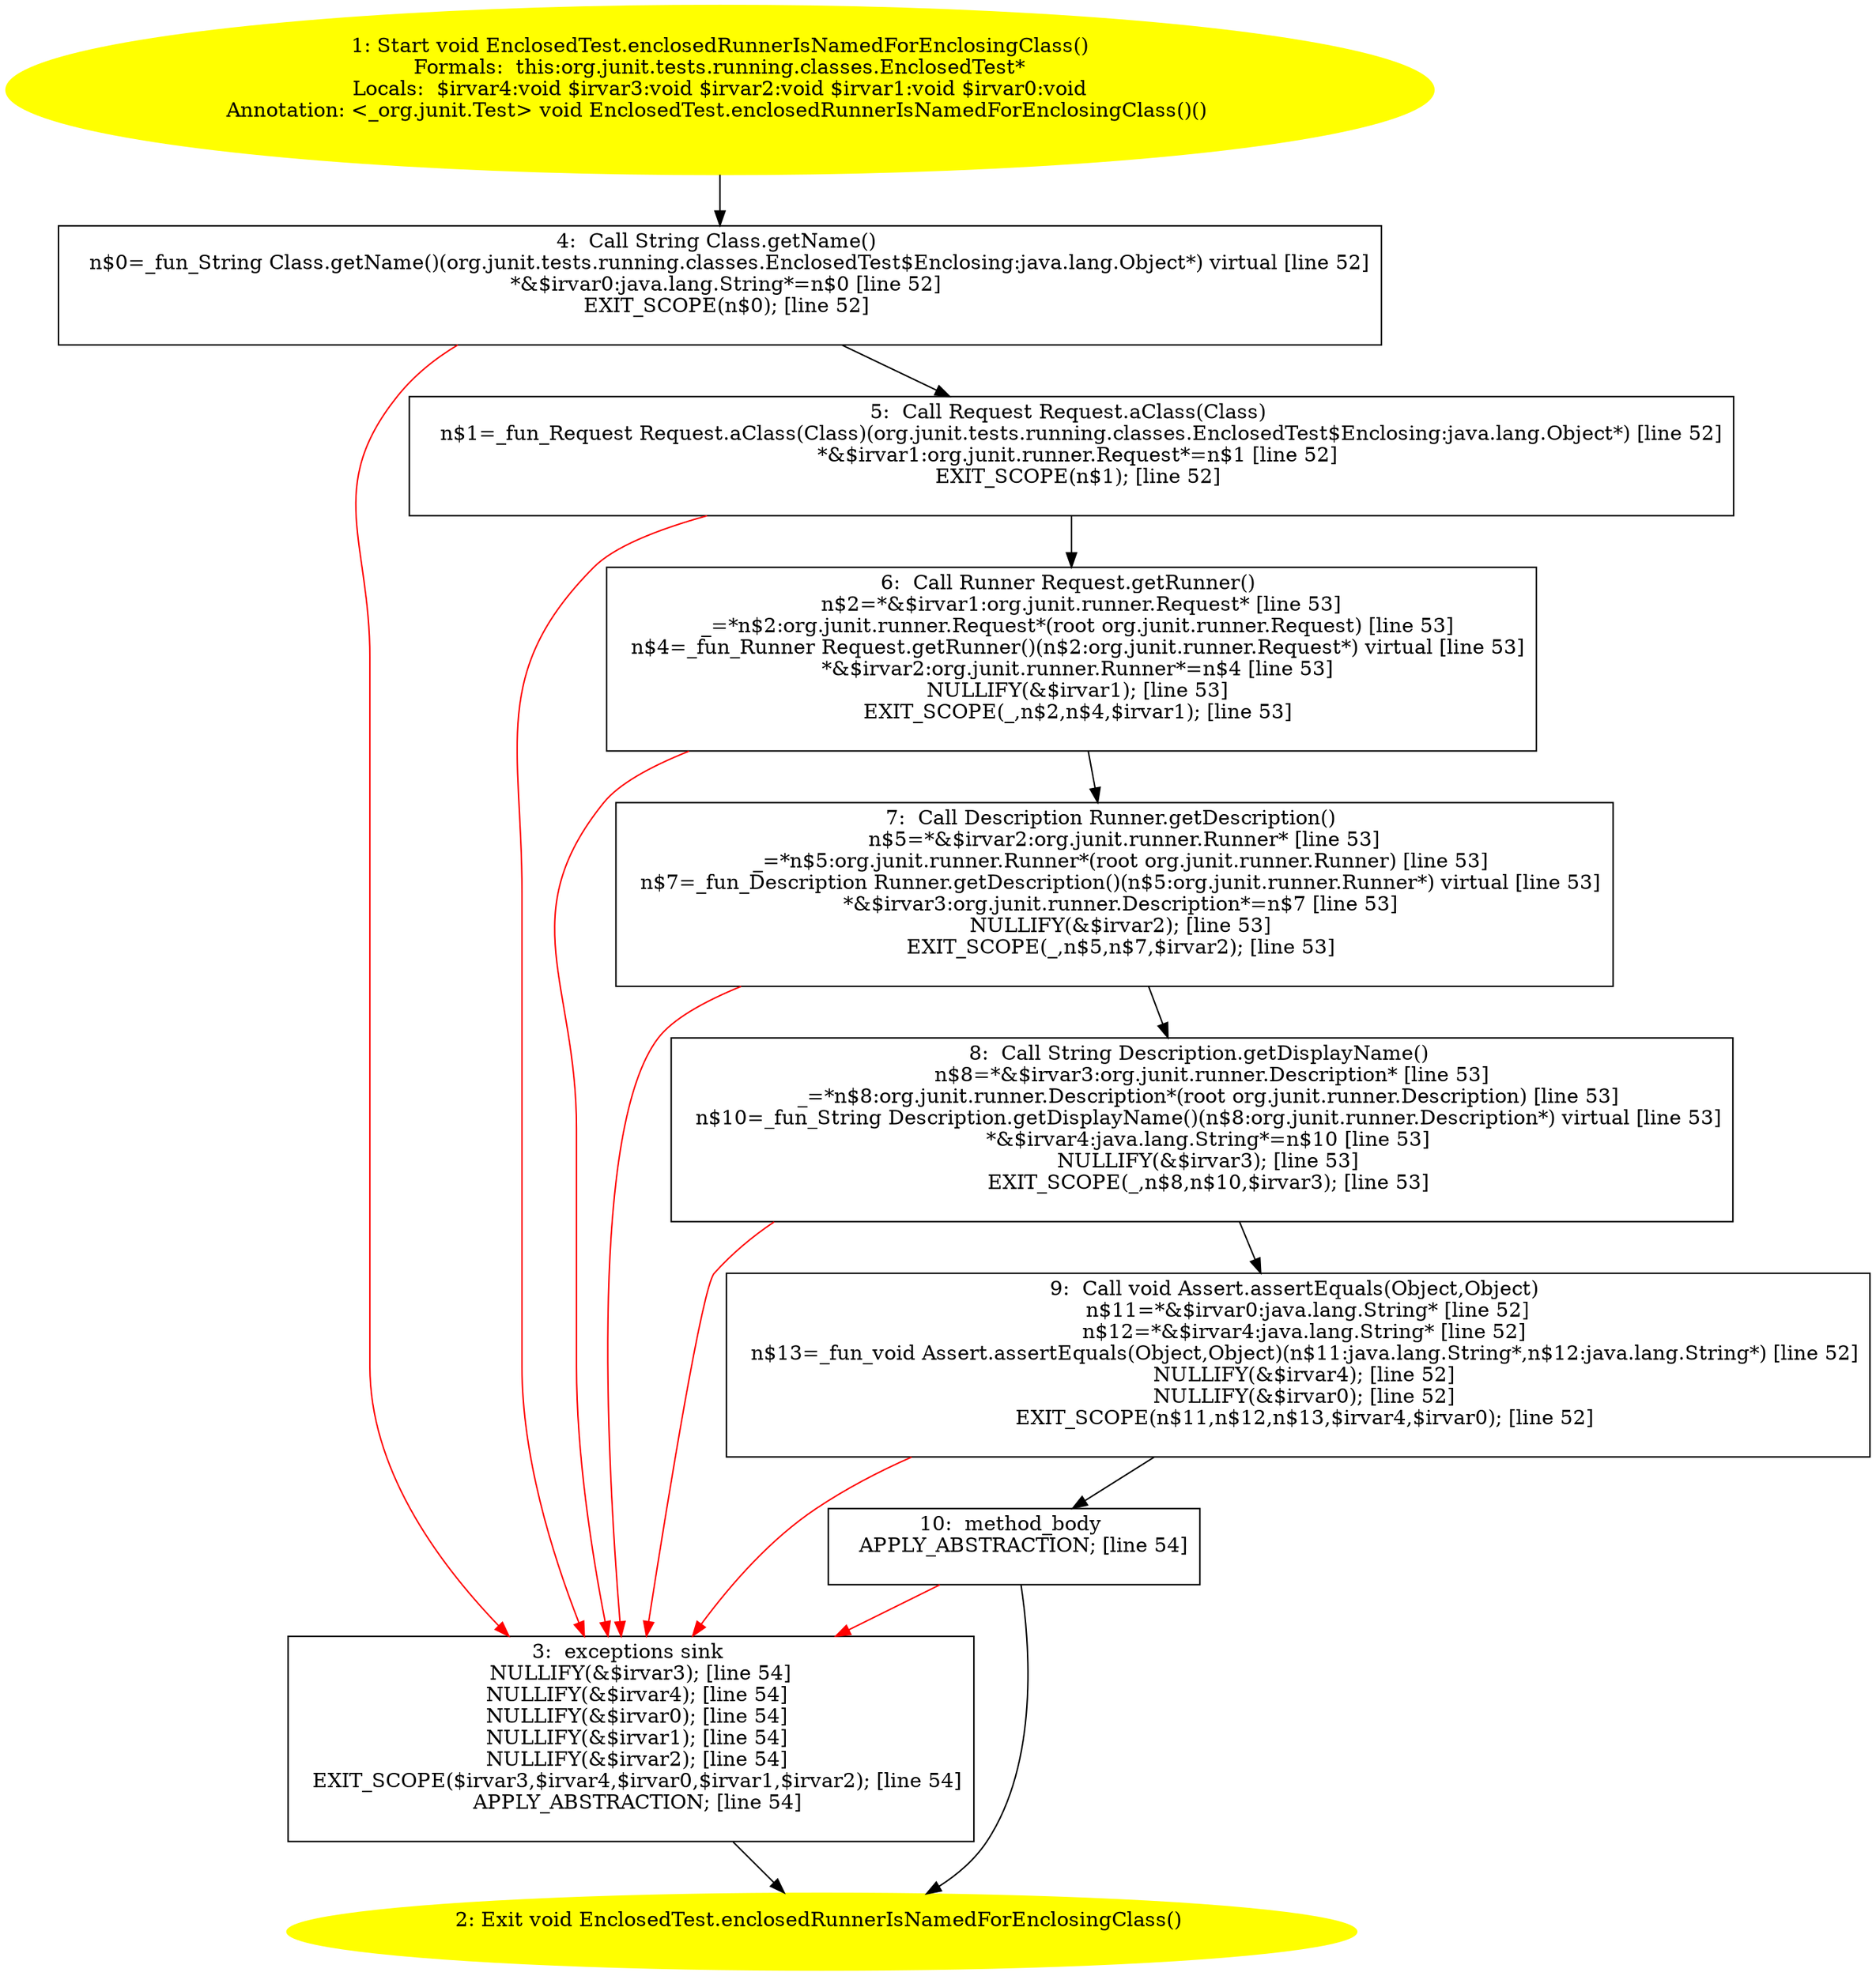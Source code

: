 /* @generated */
digraph cfg {
"org.junit.tests.running.classes.EnclosedTest.enclosedRunnerIsNamedForEnclosingClass():void.8432c36f43c37f9ea34c5f977ebebf2c_1" [label="1: Start void EnclosedTest.enclosedRunnerIsNamedForEnclosingClass()\nFormals:  this:org.junit.tests.running.classes.EnclosedTest*\nLocals:  $irvar4:void $irvar3:void $irvar2:void $irvar1:void $irvar0:void\nAnnotation: <_org.junit.Test> void EnclosedTest.enclosedRunnerIsNamedForEnclosingClass()() \n  " color=yellow style=filled]
	

	 "org.junit.tests.running.classes.EnclosedTest.enclosedRunnerIsNamedForEnclosingClass():void.8432c36f43c37f9ea34c5f977ebebf2c_1" -> "org.junit.tests.running.classes.EnclosedTest.enclosedRunnerIsNamedForEnclosingClass():void.8432c36f43c37f9ea34c5f977ebebf2c_4" ;
"org.junit.tests.running.classes.EnclosedTest.enclosedRunnerIsNamedForEnclosingClass():void.8432c36f43c37f9ea34c5f977ebebf2c_2" [label="2: Exit void EnclosedTest.enclosedRunnerIsNamedForEnclosingClass() \n  " color=yellow style=filled]
	

"org.junit.tests.running.classes.EnclosedTest.enclosedRunnerIsNamedForEnclosingClass():void.8432c36f43c37f9ea34c5f977ebebf2c_3" [label="3:  exceptions sink \n   NULLIFY(&$irvar3); [line 54]\n  NULLIFY(&$irvar4); [line 54]\n  NULLIFY(&$irvar0); [line 54]\n  NULLIFY(&$irvar1); [line 54]\n  NULLIFY(&$irvar2); [line 54]\n  EXIT_SCOPE($irvar3,$irvar4,$irvar0,$irvar1,$irvar2); [line 54]\n  APPLY_ABSTRACTION; [line 54]\n " shape="box"]
	

	 "org.junit.tests.running.classes.EnclosedTest.enclosedRunnerIsNamedForEnclosingClass():void.8432c36f43c37f9ea34c5f977ebebf2c_3" -> "org.junit.tests.running.classes.EnclosedTest.enclosedRunnerIsNamedForEnclosingClass():void.8432c36f43c37f9ea34c5f977ebebf2c_2" ;
"org.junit.tests.running.classes.EnclosedTest.enclosedRunnerIsNamedForEnclosingClass():void.8432c36f43c37f9ea34c5f977ebebf2c_4" [label="4:  Call String Class.getName() \n   n$0=_fun_String Class.getName()(org.junit.tests.running.classes.EnclosedTest$Enclosing:java.lang.Object*) virtual [line 52]\n  *&$irvar0:java.lang.String*=n$0 [line 52]\n  EXIT_SCOPE(n$0); [line 52]\n " shape="box"]
	

	 "org.junit.tests.running.classes.EnclosedTest.enclosedRunnerIsNamedForEnclosingClass():void.8432c36f43c37f9ea34c5f977ebebf2c_4" -> "org.junit.tests.running.classes.EnclosedTest.enclosedRunnerIsNamedForEnclosingClass():void.8432c36f43c37f9ea34c5f977ebebf2c_5" ;
	 "org.junit.tests.running.classes.EnclosedTest.enclosedRunnerIsNamedForEnclosingClass():void.8432c36f43c37f9ea34c5f977ebebf2c_4" -> "org.junit.tests.running.classes.EnclosedTest.enclosedRunnerIsNamedForEnclosingClass():void.8432c36f43c37f9ea34c5f977ebebf2c_3" [color="red" ];
"org.junit.tests.running.classes.EnclosedTest.enclosedRunnerIsNamedForEnclosingClass():void.8432c36f43c37f9ea34c5f977ebebf2c_5" [label="5:  Call Request Request.aClass(Class) \n   n$1=_fun_Request Request.aClass(Class)(org.junit.tests.running.classes.EnclosedTest$Enclosing:java.lang.Object*) [line 52]\n  *&$irvar1:org.junit.runner.Request*=n$1 [line 52]\n  EXIT_SCOPE(n$1); [line 52]\n " shape="box"]
	

	 "org.junit.tests.running.classes.EnclosedTest.enclosedRunnerIsNamedForEnclosingClass():void.8432c36f43c37f9ea34c5f977ebebf2c_5" -> "org.junit.tests.running.classes.EnclosedTest.enclosedRunnerIsNamedForEnclosingClass():void.8432c36f43c37f9ea34c5f977ebebf2c_6" ;
	 "org.junit.tests.running.classes.EnclosedTest.enclosedRunnerIsNamedForEnclosingClass():void.8432c36f43c37f9ea34c5f977ebebf2c_5" -> "org.junit.tests.running.classes.EnclosedTest.enclosedRunnerIsNamedForEnclosingClass():void.8432c36f43c37f9ea34c5f977ebebf2c_3" [color="red" ];
"org.junit.tests.running.classes.EnclosedTest.enclosedRunnerIsNamedForEnclosingClass():void.8432c36f43c37f9ea34c5f977ebebf2c_6" [label="6:  Call Runner Request.getRunner() \n   n$2=*&$irvar1:org.junit.runner.Request* [line 53]\n  _=*n$2:org.junit.runner.Request*(root org.junit.runner.Request) [line 53]\n  n$4=_fun_Runner Request.getRunner()(n$2:org.junit.runner.Request*) virtual [line 53]\n  *&$irvar2:org.junit.runner.Runner*=n$4 [line 53]\n  NULLIFY(&$irvar1); [line 53]\n  EXIT_SCOPE(_,n$2,n$4,$irvar1); [line 53]\n " shape="box"]
	

	 "org.junit.tests.running.classes.EnclosedTest.enclosedRunnerIsNamedForEnclosingClass():void.8432c36f43c37f9ea34c5f977ebebf2c_6" -> "org.junit.tests.running.classes.EnclosedTest.enclosedRunnerIsNamedForEnclosingClass():void.8432c36f43c37f9ea34c5f977ebebf2c_7" ;
	 "org.junit.tests.running.classes.EnclosedTest.enclosedRunnerIsNamedForEnclosingClass():void.8432c36f43c37f9ea34c5f977ebebf2c_6" -> "org.junit.tests.running.classes.EnclosedTest.enclosedRunnerIsNamedForEnclosingClass():void.8432c36f43c37f9ea34c5f977ebebf2c_3" [color="red" ];
"org.junit.tests.running.classes.EnclosedTest.enclosedRunnerIsNamedForEnclosingClass():void.8432c36f43c37f9ea34c5f977ebebf2c_7" [label="7:  Call Description Runner.getDescription() \n   n$5=*&$irvar2:org.junit.runner.Runner* [line 53]\n  _=*n$5:org.junit.runner.Runner*(root org.junit.runner.Runner) [line 53]\n  n$7=_fun_Description Runner.getDescription()(n$5:org.junit.runner.Runner*) virtual [line 53]\n  *&$irvar3:org.junit.runner.Description*=n$7 [line 53]\n  NULLIFY(&$irvar2); [line 53]\n  EXIT_SCOPE(_,n$5,n$7,$irvar2); [line 53]\n " shape="box"]
	

	 "org.junit.tests.running.classes.EnclosedTest.enclosedRunnerIsNamedForEnclosingClass():void.8432c36f43c37f9ea34c5f977ebebf2c_7" -> "org.junit.tests.running.classes.EnclosedTest.enclosedRunnerIsNamedForEnclosingClass():void.8432c36f43c37f9ea34c5f977ebebf2c_8" ;
	 "org.junit.tests.running.classes.EnclosedTest.enclosedRunnerIsNamedForEnclosingClass():void.8432c36f43c37f9ea34c5f977ebebf2c_7" -> "org.junit.tests.running.classes.EnclosedTest.enclosedRunnerIsNamedForEnclosingClass():void.8432c36f43c37f9ea34c5f977ebebf2c_3" [color="red" ];
"org.junit.tests.running.classes.EnclosedTest.enclosedRunnerIsNamedForEnclosingClass():void.8432c36f43c37f9ea34c5f977ebebf2c_8" [label="8:  Call String Description.getDisplayName() \n   n$8=*&$irvar3:org.junit.runner.Description* [line 53]\n  _=*n$8:org.junit.runner.Description*(root org.junit.runner.Description) [line 53]\n  n$10=_fun_String Description.getDisplayName()(n$8:org.junit.runner.Description*) virtual [line 53]\n  *&$irvar4:java.lang.String*=n$10 [line 53]\n  NULLIFY(&$irvar3); [line 53]\n  EXIT_SCOPE(_,n$8,n$10,$irvar3); [line 53]\n " shape="box"]
	

	 "org.junit.tests.running.classes.EnclosedTest.enclosedRunnerIsNamedForEnclosingClass():void.8432c36f43c37f9ea34c5f977ebebf2c_8" -> "org.junit.tests.running.classes.EnclosedTest.enclosedRunnerIsNamedForEnclosingClass():void.8432c36f43c37f9ea34c5f977ebebf2c_9" ;
	 "org.junit.tests.running.classes.EnclosedTest.enclosedRunnerIsNamedForEnclosingClass():void.8432c36f43c37f9ea34c5f977ebebf2c_8" -> "org.junit.tests.running.classes.EnclosedTest.enclosedRunnerIsNamedForEnclosingClass():void.8432c36f43c37f9ea34c5f977ebebf2c_3" [color="red" ];
"org.junit.tests.running.classes.EnclosedTest.enclosedRunnerIsNamedForEnclosingClass():void.8432c36f43c37f9ea34c5f977ebebf2c_9" [label="9:  Call void Assert.assertEquals(Object,Object) \n   n$11=*&$irvar0:java.lang.String* [line 52]\n  n$12=*&$irvar4:java.lang.String* [line 52]\n  n$13=_fun_void Assert.assertEquals(Object,Object)(n$11:java.lang.String*,n$12:java.lang.String*) [line 52]\n  NULLIFY(&$irvar4); [line 52]\n  NULLIFY(&$irvar0); [line 52]\n  EXIT_SCOPE(n$11,n$12,n$13,$irvar4,$irvar0); [line 52]\n " shape="box"]
	

	 "org.junit.tests.running.classes.EnclosedTest.enclosedRunnerIsNamedForEnclosingClass():void.8432c36f43c37f9ea34c5f977ebebf2c_9" -> "org.junit.tests.running.classes.EnclosedTest.enclosedRunnerIsNamedForEnclosingClass():void.8432c36f43c37f9ea34c5f977ebebf2c_10" ;
	 "org.junit.tests.running.classes.EnclosedTest.enclosedRunnerIsNamedForEnclosingClass():void.8432c36f43c37f9ea34c5f977ebebf2c_9" -> "org.junit.tests.running.classes.EnclosedTest.enclosedRunnerIsNamedForEnclosingClass():void.8432c36f43c37f9ea34c5f977ebebf2c_3" [color="red" ];
"org.junit.tests.running.classes.EnclosedTest.enclosedRunnerIsNamedForEnclosingClass():void.8432c36f43c37f9ea34c5f977ebebf2c_10" [label="10:  method_body \n   APPLY_ABSTRACTION; [line 54]\n " shape="box"]
	

	 "org.junit.tests.running.classes.EnclosedTest.enclosedRunnerIsNamedForEnclosingClass():void.8432c36f43c37f9ea34c5f977ebebf2c_10" -> "org.junit.tests.running.classes.EnclosedTest.enclosedRunnerIsNamedForEnclosingClass():void.8432c36f43c37f9ea34c5f977ebebf2c_2" ;
	 "org.junit.tests.running.classes.EnclosedTest.enclosedRunnerIsNamedForEnclosingClass():void.8432c36f43c37f9ea34c5f977ebebf2c_10" -> "org.junit.tests.running.classes.EnclosedTest.enclosedRunnerIsNamedForEnclosingClass():void.8432c36f43c37f9ea34c5f977ebebf2c_3" [color="red" ];
}
